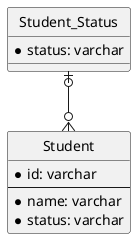 @startuml references-table

' hide the spot
hide circle
' avoid problems with angled crows feet
skinparam linetype ortho

entity Student_Status {
  * status: varchar
}

entity Student {
  * id: varchar
  --
  * name: varchar
  * status: varchar
}


Student_Status |o--o{ Student

@enduml
